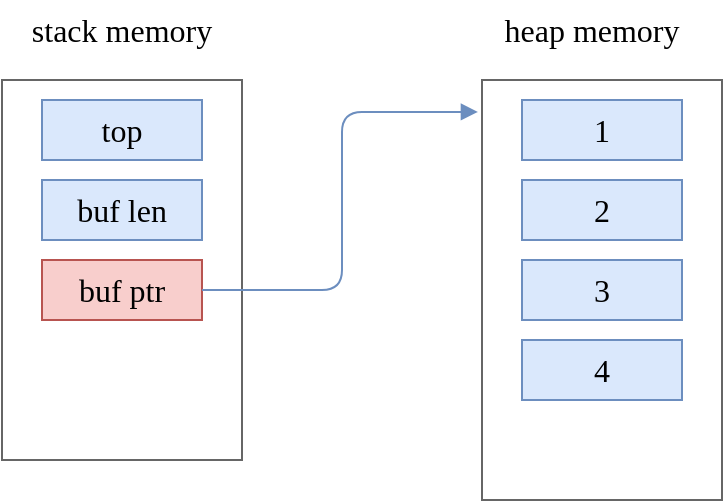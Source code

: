 <mxfile version="24.2.5" type="device">
  <diagram name="Page-1" id="fhwjylaX8FbTaqZlxAD-">
    <mxGraphModel dx="1434" dy="835" grid="1" gridSize="10" guides="1" tooltips="1" connect="1" arrows="1" fold="1" page="1" pageScale="1" pageWidth="850" pageHeight="1100" math="0" shadow="0">
      <root>
        <mxCell id="0" />
        <mxCell id="1" parent="0" />
        <mxCell id="lTxKKd4SHKb7mG9aHI-N-4" value="" style="rounded=0;whiteSpace=wrap;html=1;shadow=0;strokeColor=#666666;strokeWidth=1;fontFamily=Ubuntu;fontSize=16;fontStyle=0;fillColor=none;fontColor=#333333;" vertex="1" parent="1">
          <mxGeometry x="100" y="190" width="120" height="190" as="geometry" />
        </mxCell>
        <mxCell id="lTxKKd4SHKb7mG9aHI-N-1" value="buf len" style="rounded=0;whiteSpace=wrap;html=1;shadow=0;strokeColor=#6c8ebf;strokeWidth=1;fontFamily=Ubuntu;fontSize=16;fontStyle=0;fillColor=#dae8fc;" vertex="1" parent="1">
          <mxGeometry x="120" y="240" width="80" height="30" as="geometry" />
        </mxCell>
        <mxCell id="lTxKKd4SHKb7mG9aHI-N-2" value="top" style="rounded=0;whiteSpace=wrap;html=1;shadow=0;strokeColor=#6c8ebf;strokeWidth=1;fontFamily=Ubuntu;fontSize=16;fontStyle=0;fillColor=#dae8fc;" vertex="1" parent="1">
          <mxGeometry x="120" y="200" width="80" height="30" as="geometry" />
        </mxCell>
        <mxCell id="lTxKKd4SHKb7mG9aHI-N-3" value="buf ptr" style="rounded=0;whiteSpace=wrap;html=1;shadow=0;strokeColor=#b85450;strokeWidth=1;fontFamily=Ubuntu;fontSize=16;fontStyle=0;fillColor=#f8cecc;" vertex="1" parent="1">
          <mxGeometry x="120" y="280" width="80" height="30" as="geometry" />
        </mxCell>
        <mxCell id="lTxKKd4SHKb7mG9aHI-N-5" value="stack memory" style="text;html=1;align=center;verticalAlign=middle;whiteSpace=wrap;rounded=0;fontFamily=Ubuntu;fontSize=16;fontStyle=0;" vertex="1" parent="1">
          <mxGeometry x="105" y="150" width="110" height="30" as="geometry" />
        </mxCell>
        <mxCell id="lTxKKd4SHKb7mG9aHI-N-6" value="" style="rounded=0;whiteSpace=wrap;html=1;shadow=0;strokeColor=#666666;strokeWidth=1;fontFamily=Ubuntu;fontSize=16;fontStyle=0;fillColor=none;fontColor=#333333;" vertex="1" parent="1">
          <mxGeometry x="340" y="190" width="120" height="210" as="geometry" />
        </mxCell>
        <mxCell id="lTxKKd4SHKb7mG9aHI-N-7" value="heap memory" style="text;html=1;align=center;verticalAlign=middle;whiteSpace=wrap;rounded=0;fontFamily=Ubuntu;fontSize=16;fontStyle=0;" vertex="1" parent="1">
          <mxGeometry x="340" y="150" width="110" height="30" as="geometry" />
        </mxCell>
        <mxCell id="lTxKKd4SHKb7mG9aHI-N-8" value="1" style="rounded=0;whiteSpace=wrap;html=1;shadow=0;strokeColor=#6c8ebf;strokeWidth=1;fontFamily=Ubuntu;fontSize=16;fontStyle=0;fillColor=#dae8fc;" vertex="1" parent="1">
          <mxGeometry x="360" y="200" width="80" height="30" as="geometry" />
        </mxCell>
        <mxCell id="lTxKKd4SHKb7mG9aHI-N-9" value="2" style="rounded=0;whiteSpace=wrap;html=1;shadow=0;strokeColor=#6c8ebf;strokeWidth=1;fontFamily=Ubuntu;fontSize=16;fontStyle=0;fillColor=#dae8fc;" vertex="1" parent="1">
          <mxGeometry x="360" y="240" width="80" height="30" as="geometry" />
        </mxCell>
        <mxCell id="lTxKKd4SHKb7mG9aHI-N-10" value="3" style="rounded=0;whiteSpace=wrap;html=1;shadow=0;strokeColor=#6c8ebf;strokeWidth=1;fontFamily=Ubuntu;fontSize=16;fontStyle=0;fillColor=#dae8fc;" vertex="1" parent="1">
          <mxGeometry x="360" y="280" width="80" height="30" as="geometry" />
        </mxCell>
        <mxCell id="lTxKKd4SHKb7mG9aHI-N-11" value="4" style="rounded=0;whiteSpace=wrap;html=1;shadow=0;strokeColor=#6c8ebf;strokeWidth=1;fontFamily=Ubuntu;fontSize=16;fontStyle=0;fillColor=#dae8fc;" vertex="1" parent="1">
          <mxGeometry x="360" y="320" width="80" height="30" as="geometry" />
        </mxCell>
        <mxCell id="lTxKKd4SHKb7mG9aHI-N-12" style="edgeStyle=orthogonalEdgeStyle;rounded=1;orthogonalLoop=1;jettySize=auto;html=1;entryX=-0.017;entryY=0.076;entryDx=0;entryDy=0;entryPerimeter=0;shadow=0;strokeColor=#6c8ebf;strokeWidth=1;fontFamily=Ubuntu;fontSize=14;fontStyle=0;endArrow=block;endFill=1;fillColor=#dae8fc;" edge="1" parent="1" source="lTxKKd4SHKb7mG9aHI-N-3" target="lTxKKd4SHKb7mG9aHI-N-6">
          <mxGeometry relative="1" as="geometry" />
        </mxCell>
      </root>
    </mxGraphModel>
  </diagram>
</mxfile>
